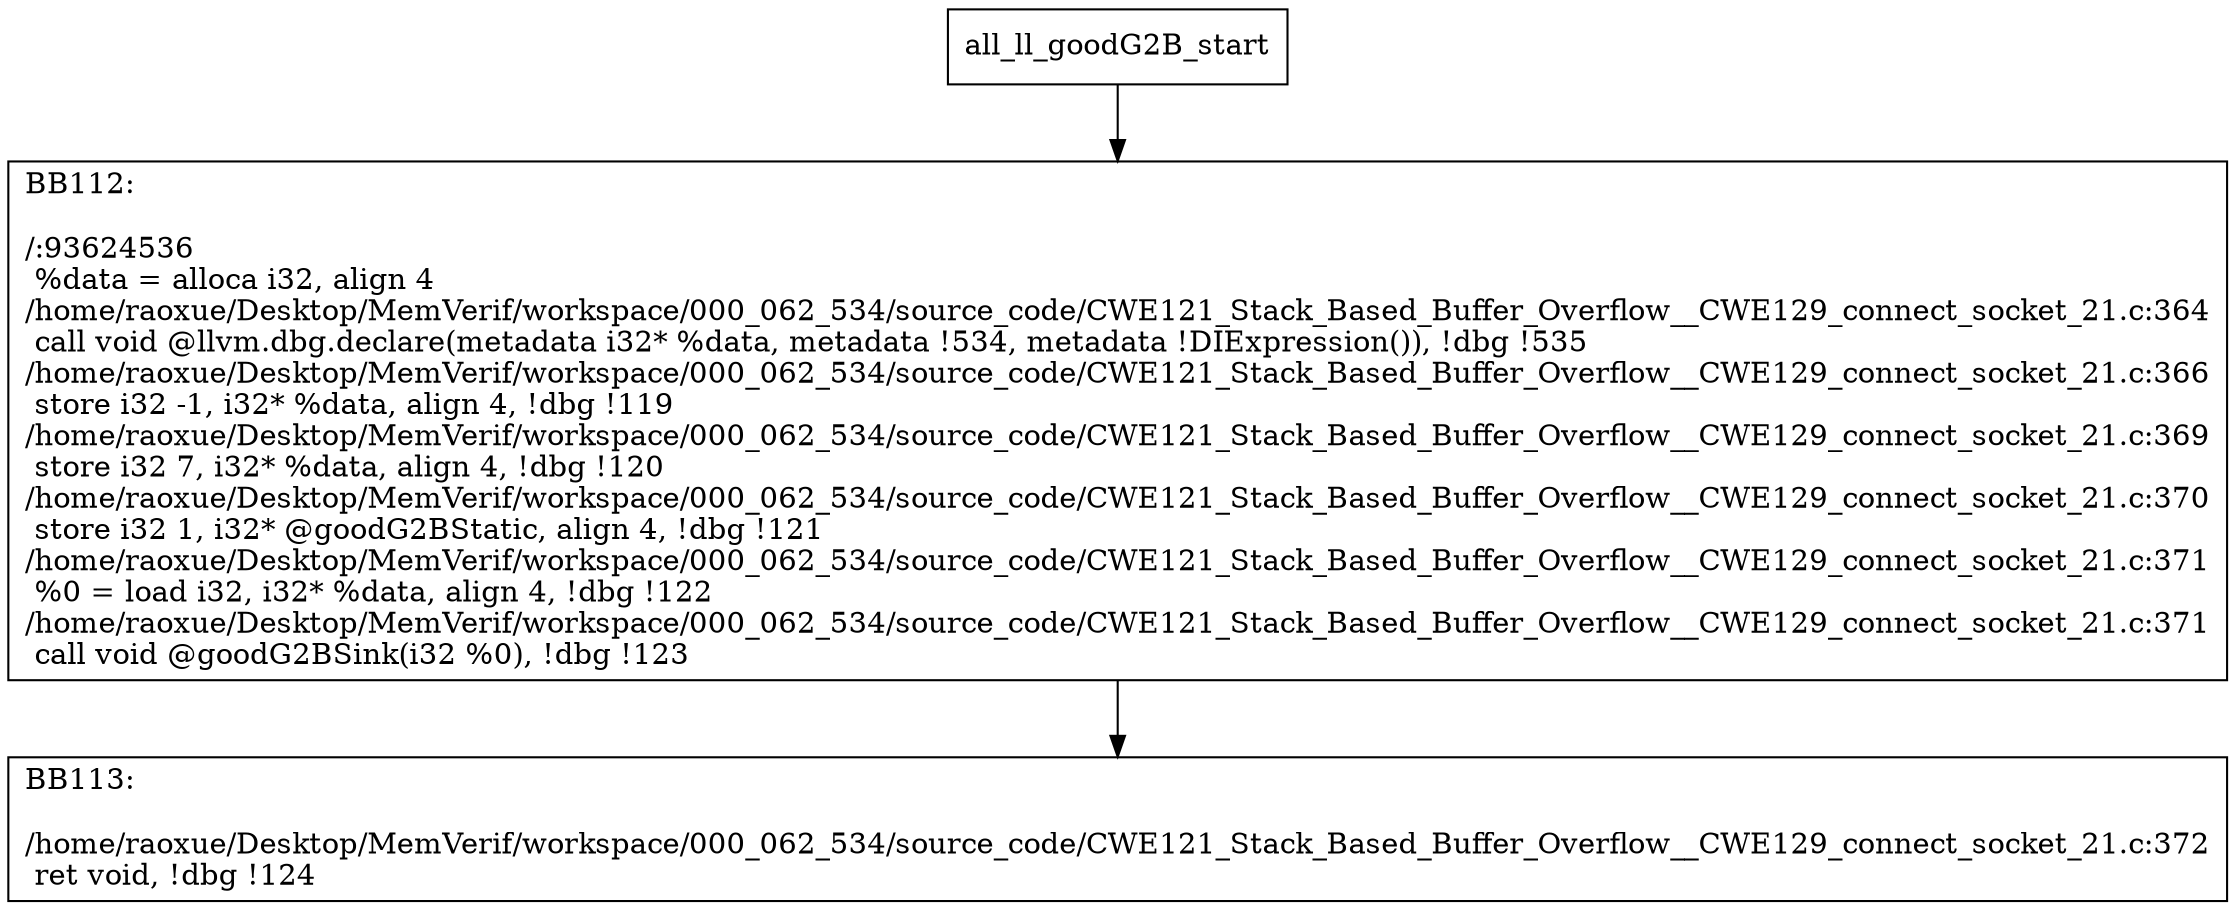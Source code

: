 digraph "CFG for'all_ll_goodG2B' function" {
	BBall_ll_goodG2B_start[shape=record,label="{all_ll_goodG2B_start}"];
	BBall_ll_goodG2B_start-> all_ll_goodG2BBB112;
	all_ll_goodG2BBB112 [shape=record, label="{BB112:\l\l/:93624536\l
  %data = alloca i32, align 4\l
/home/raoxue/Desktop/MemVerif/workspace/000_062_534/source_code/CWE121_Stack_Based_Buffer_Overflow__CWE129_connect_socket_21.c:364\l
  call void @llvm.dbg.declare(metadata i32* %data, metadata !534, metadata !DIExpression()), !dbg !535\l
/home/raoxue/Desktop/MemVerif/workspace/000_062_534/source_code/CWE121_Stack_Based_Buffer_Overflow__CWE129_connect_socket_21.c:366\l
  store i32 -1, i32* %data, align 4, !dbg !119\l
/home/raoxue/Desktop/MemVerif/workspace/000_062_534/source_code/CWE121_Stack_Based_Buffer_Overflow__CWE129_connect_socket_21.c:369\l
  store i32 7, i32* %data, align 4, !dbg !120\l
/home/raoxue/Desktop/MemVerif/workspace/000_062_534/source_code/CWE121_Stack_Based_Buffer_Overflow__CWE129_connect_socket_21.c:370\l
  store i32 1, i32* @goodG2BStatic, align 4, !dbg !121\l
/home/raoxue/Desktop/MemVerif/workspace/000_062_534/source_code/CWE121_Stack_Based_Buffer_Overflow__CWE129_connect_socket_21.c:371\l
  %0 = load i32, i32* %data, align 4, !dbg !122\l
/home/raoxue/Desktop/MemVerif/workspace/000_062_534/source_code/CWE121_Stack_Based_Buffer_Overflow__CWE129_connect_socket_21.c:371\l
  call void @goodG2BSink(i32 %0), !dbg !123\l
}"];
	all_ll_goodG2BBB112-> all_ll_goodG2BBB113;
	all_ll_goodG2BBB113 [shape=record, label="{BB113:\l\l/home/raoxue/Desktop/MemVerif/workspace/000_062_534/source_code/CWE121_Stack_Based_Buffer_Overflow__CWE129_connect_socket_21.c:372\l
  ret void, !dbg !124\l
}"];
}
